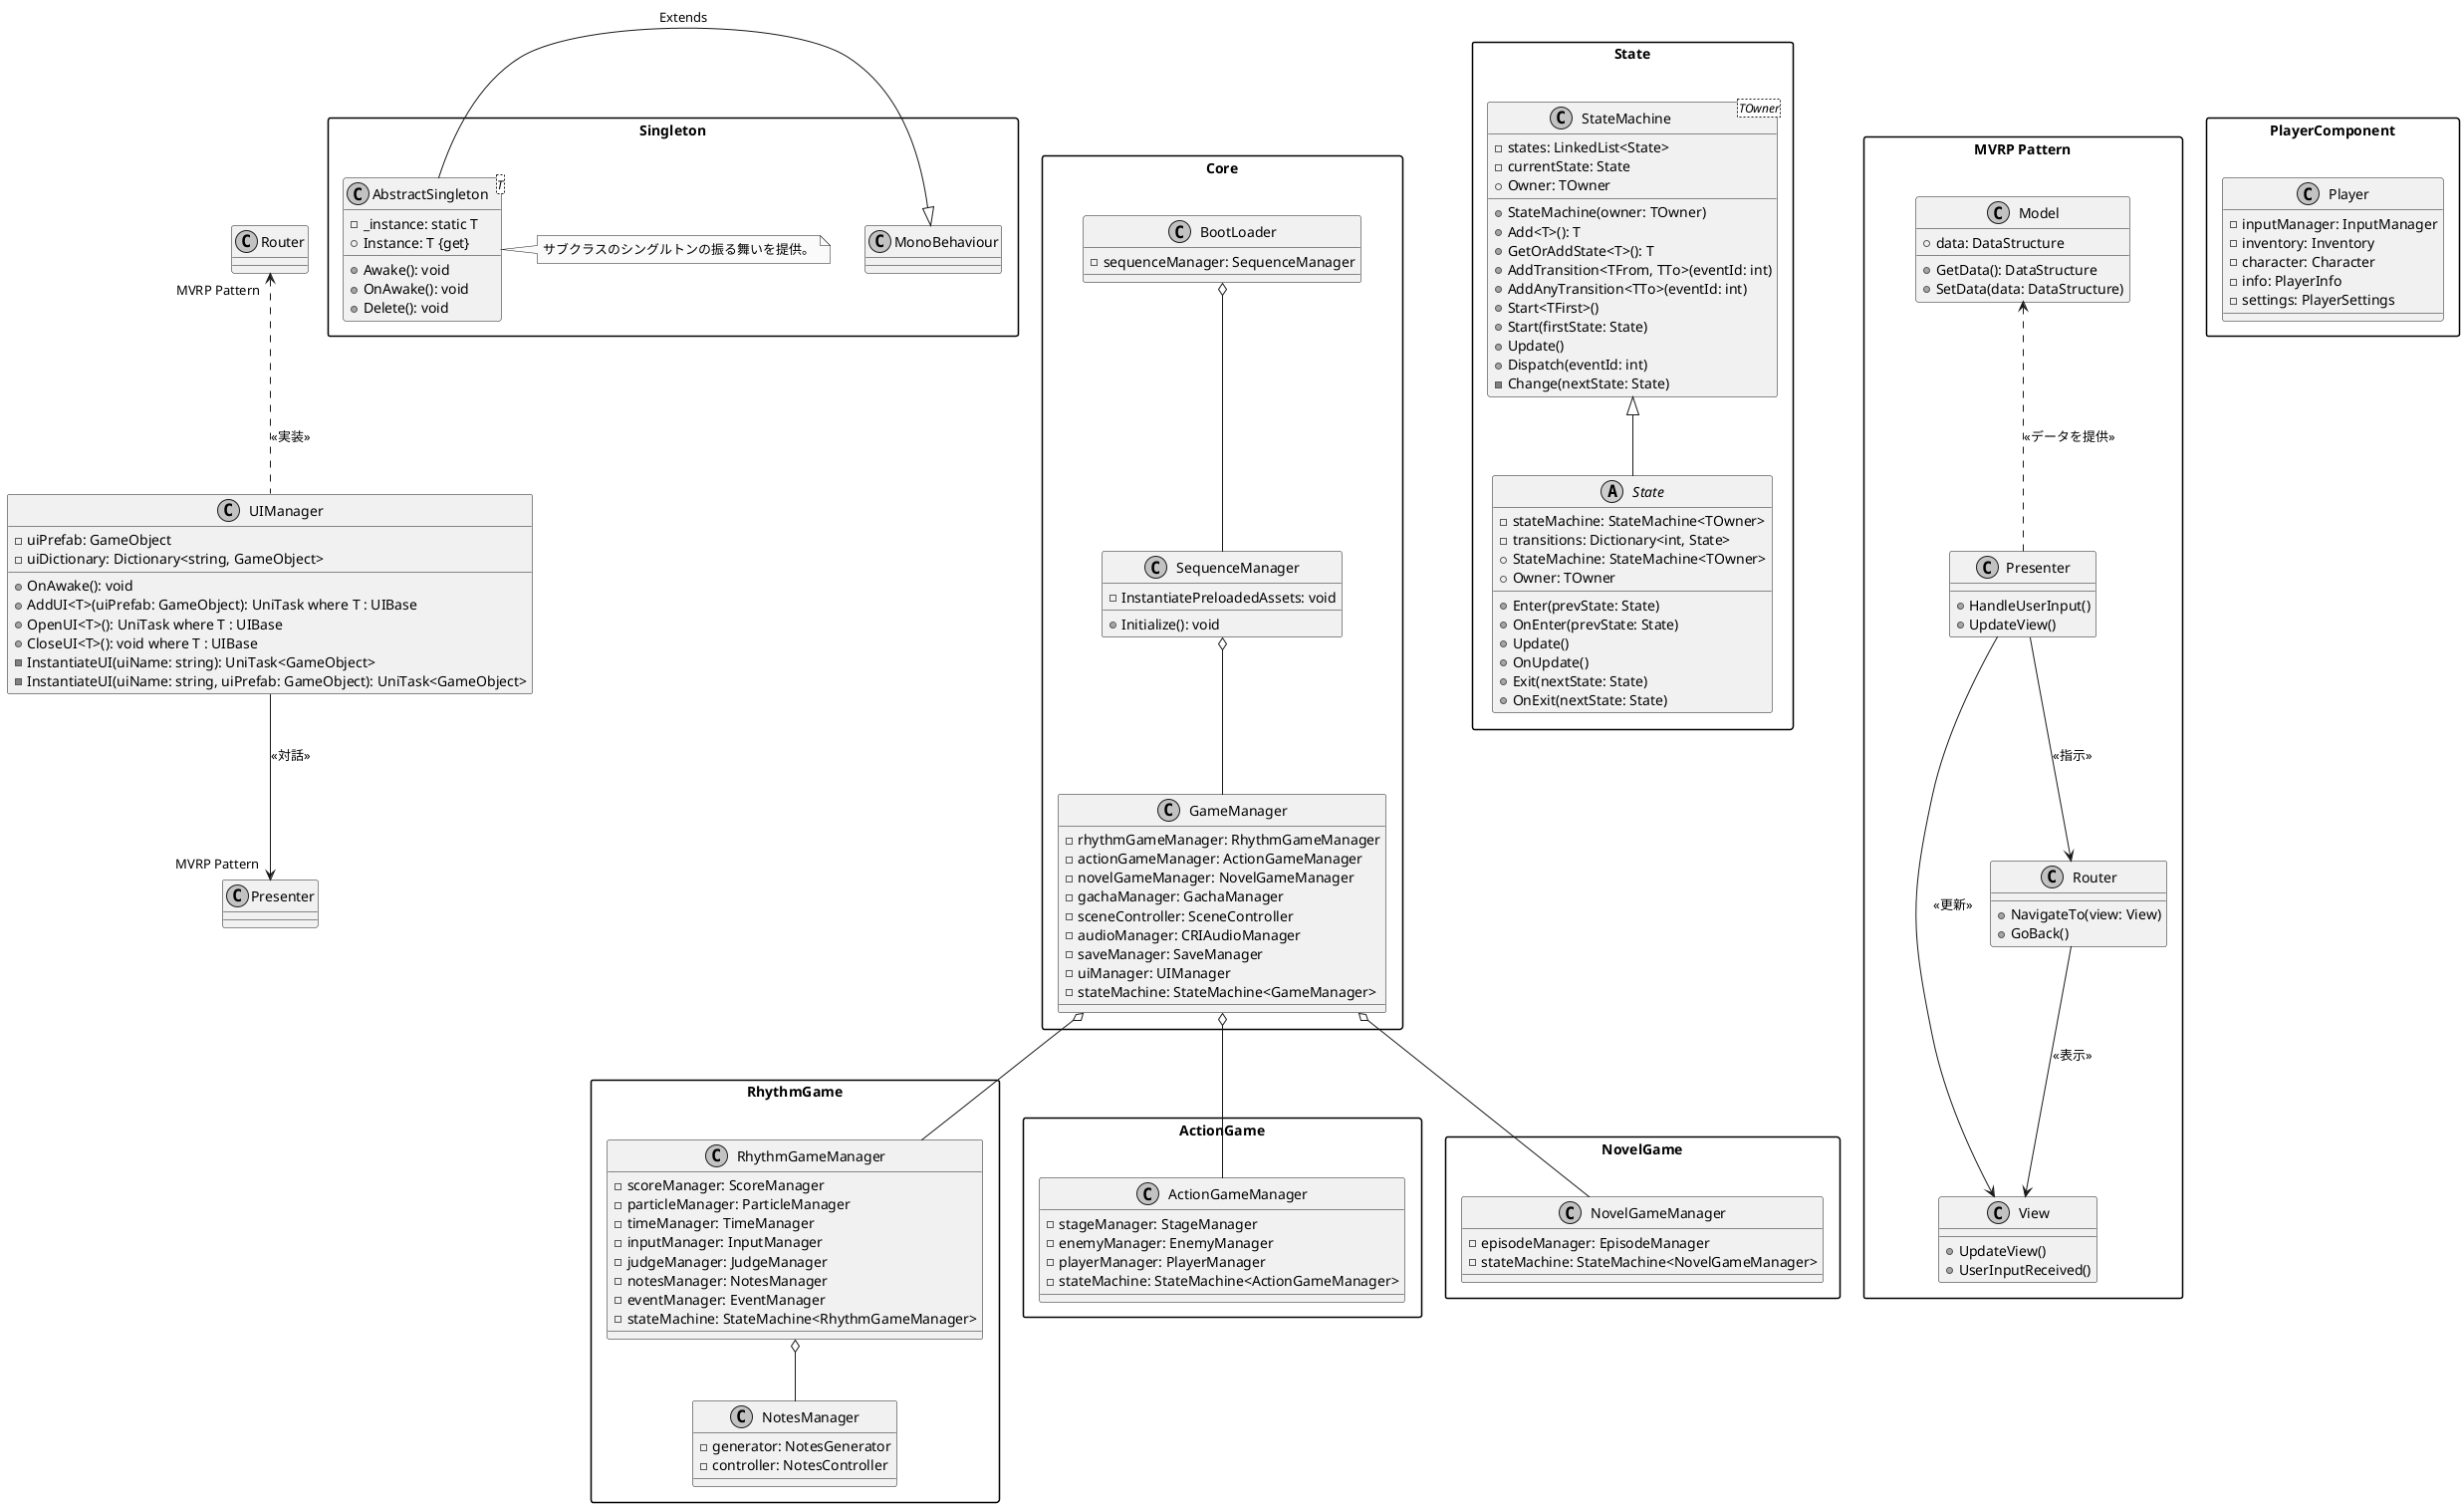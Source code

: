 ﻿@startuml

skinparam packageStyle rect
skinparam monochrome true

package Core {
    class BootLoader {
        -sequenceManager: SequenceManager
    }

    class SequenceManager {
        +Initialize(): void
        -InstantiatePreloadedAssets: void
    }

    class GameManager {
        -rhythmGameManager: RhythmGameManager
        -actionGameManager: ActionGameManager
        -novelGameManager: NovelGameManager
        -gachaManager: GachaManager
        -sceneController: SceneController
        -audioManager: CRIAudioManager
        -saveManager: SaveManager
        -uiManager: UIManager
        -stateMachine: StateMachine<GameManager>
    }

    BootLoader o-- SequenceManager
    SequenceManager o-- GameManager
}

package Singleton {
    class AbstractSingleton<T> {
        -_instance: static T
        +Instance: T {get}
        +Awake(): void
        +OnAwake(): void
        +Delete(): void
    }

    class MonoBehaviour {
        ' UnityのMonoBehaviour
    }

    AbstractSingleton -|> MonoBehaviour: Extends
    note right of AbstractSingleton
      サブクラスのシングルトンの振る舞いを提供。
    end note
}

package State {
    class StateMachine<TOwner> {
        -states: LinkedList<State>
        -currentState: State
        +Owner: TOwner
        +StateMachine(owner: TOwner)
        +Add<T>(): T
        +GetOrAddState<T>(): T
        +AddTransition<TFrom, TTo>(eventId: int)
        +AddAnyTransition<TTo>(eventId: int)
        +Start<TFirst>()
        +Start(firstState: State)
        +Update()
        +Dispatch(eventId: int)
        -Change(nextState: State)
    }

    abstract class State {
        -stateMachine: StateMachine<TOwner>
        -transitions: Dictionary<int, State>
        +StateMachine: StateMachine<TOwner>
        +Owner: TOwner
        +Enter(prevState: State)
        +OnEnter(prevState: State)
        +Update()
        +OnUpdate()
        +Exit(nextState: State)
        +OnExit(nextState: State)
    }

    StateMachine <|-- State
}

package "MVRP Pattern" {
    class Model {
        +data: DataStructure
        +GetData(): DataStructure
        +SetData(data: DataStructure)
    }

    class View {
        +UpdateView()
        +UserInputReceived()
    }

    class Router {
        +NavigateTo(view: View)
        +GoBack()
    }

    class Presenter {
        +HandleUserInput()
        +UpdateView()
    }

    Model <.. Presenter : <<データを提供>>
    Presenter --> View : <<更新>>
    Presenter --> Router : <<指示>>
    Router --> View : <<表示>>
}

class UIManager {
    -uiPrefab: GameObject
    -uiDictionary: Dictionary<string, GameObject>
    
    +OnAwake(): void
    +AddUI<T>(uiPrefab: GameObject): UniTask where T : UIBase
    +OpenUI<T>(): UniTask where T : UIBase
    +CloseUI<T>(): void where T : UIBase
    -InstantiateUI(uiName: string): UniTask<GameObject>
    -InstantiateUI(uiName: string, uiPrefab: GameObject): UniTask<GameObject>
}

UIManager .up.> "MVRP Pattern".Router : <<実装>>
UIManager --> "MVRP Pattern".Presenter : <<対話>>

package RhythmGame {
    class RhythmGameManager {
        -scoreManager: ScoreManager
        -particleManager: ParticleManager
        -timeManager: TimeManager
        -inputManager: InputManager
        -judgeManager: JudgeManager
        -notesManager: NotesManager
        -eventManager: EventManager
        -stateMachine: StateMachine<RhythmGameManager>
    }

    class NotesManager {
        -generator: NotesGenerator
        -controller: NotesController
    }

    GameManager o-- RhythmGameManager
    RhythmGameManager o-- NotesManager
}

package ActionGame {
    class ActionGameManager {
        -stageManager: StageManager
        -enemyManager: EnemyManager
        -playerManager: PlayerManager
        -stateMachine: StateMachine<ActionGameManager>
    }

    GameManager o-- ActionGameManager
}

package NovelGame {
    class NovelGameManager {
        -episodeManager: EpisodeManager
        -stateMachine: StateMachine<NovelGameManager>
    }

    GameManager o-- NovelGameManager
}

package PlayerComponent {
    class Player {
        -inputManager: InputManager
        -inventory: Inventory
        -character: Character
        -info: PlayerInfo
        -settings: PlayerSettings
    }
}

@enduml
